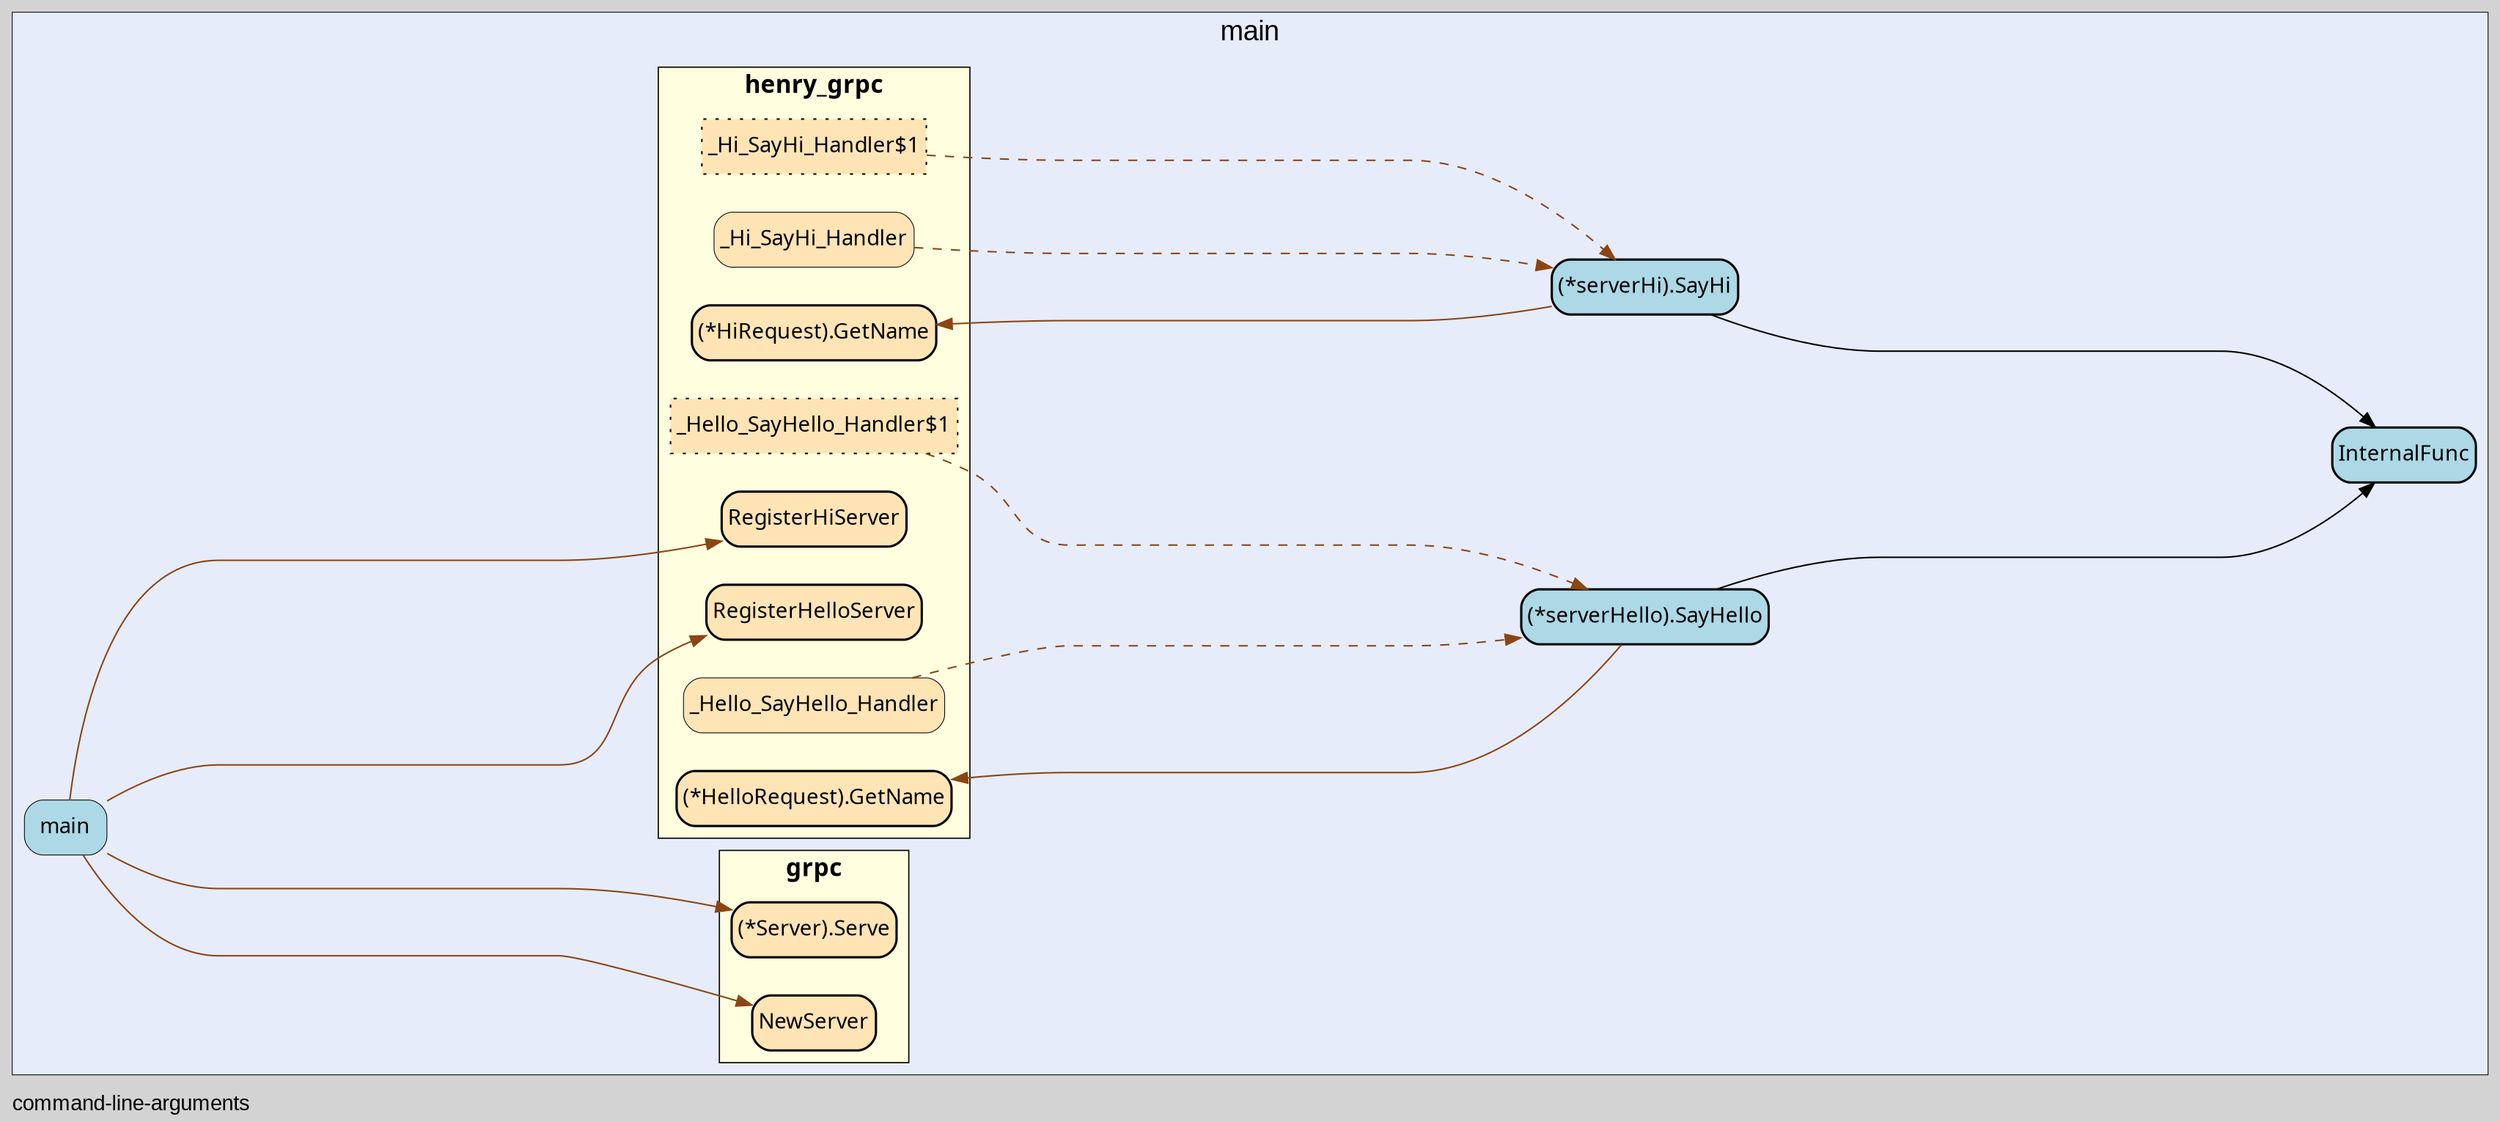 digraph gocallvis {
    label="command-line-arguments";
    labeljust="l";
    fontname="Arial";
    fontsize="14";
    rankdir="LR";
    bgcolor="lightgray";
    style="solid";
    penwidth="0.5";
    pad="0.0";
    nodesep="0.35";

    node [shape="box" style="filled,rounded" fillcolor="honeydew" fontname="Verdana" penwidth="1.0" margin="0.05,0.0"];
    edge [minlen="10"]

    subgraph "cluster_focus" {
        bgcolor="#e6ecfa";
label="main";
labelloc="t";
labeljust="c";
fontsize="18";
        
        "(*command-line-arguments.serverHello).SayHello" [ fillcolor="lightblue" label="(*serverHello).SayHello" penwidth="1.5" tooltip="(*command-line-arguments.serverHello).SayHello | defined in main.go:32\nat main.go:34: calling [command-line-arguments.InternalFunc]\nat main.go:33: calling [(*henry_grpc/proto.HelloRequest).GetName]\nat main.go:35: calling [(*henry_grpc/proto.HelloRequest).GetName]" ]
        "command-line-arguments.InternalFunc" [ fillcolor="lightblue" label="InternalFunc" penwidth="1.5" tooltip="command-line-arguments.InternalFunc | defined in main.go:27" ]
        "(*command-line-arguments.serverHi).SayHi" [ fillcolor="lightblue" label="(*serverHi).SayHi" penwidth="1.5" tooltip="(*command-line-arguments.serverHi).SayHi | defined in main.go:38\nat main.go:39: calling [(*henry_grpc/proto.HiRequest).GetName]\nat main.go:41: calling [(*henry_grpc/proto.HiRequest).GetName]\nat main.go:40: calling [command-line-arguments.InternalFunc]" ]
        "command-line-arguments.main" [ fillcolor="lightblue" label="main" penwidth="0.5" tooltip="command-line-arguments.main | defined in main.go:44\nat main.go:51: calling [henry_grpc/proto.RegisterHelloServer]\nat main.go:50: calling [google.golang.org/grpc.NewServer]\nat main.go:56: calling [google.golang.org/grpc.NewServer]\nat main.go:53: calling [(*google.golang.org/grpc.Server).Serve]\nat main.go:59: calling [(*google.golang.org/grpc.Server).Serve]\nat main.go:57: calling [henry_grpc/proto.RegisterHiServer]" ]
        
        subgraph "cluster_google.golang.org/grpc" {
        fontname="Tahoma bold";
rank="sink";
label="grpc";
penwidth="0.8";
fontsize="16";
style="filled";
fillcolor="lightyellow";
URL="/?f=google.golang.org/grpc";
tooltip="package: google.golang.org/grpc";
        
        "google.golang.org/grpc.NewServer" [ label="NewServer" penwidth="1.5" tooltip="google.golang.org/grpc.NewServer | defined in server.go:599" fillcolor="moccasin" ]
        "(*google.golang.org/grpc.Server).Serve" [ fillcolor="moccasin" label="(*Server).Serve" penwidth="1.5" tooltip="(*google.golang.org/grpc.Server).Serve | defined in server.go:778" ]
        
    }

        subgraph "cluster_henry_grpc/proto" {
        label="henry_grpc";
tooltip="package: henry_grpc/proto";
style="filled";
fillcolor="lightyellow";
fontname="Tahoma bold";
rank="sink";
URL="/?f=henry_grpc/proto";
penwidth="0.8";
fontsize="16";
        
        "(*henry_grpc/proto.HelloRequest).GetName" [ fillcolor="moccasin" label="(*HelloRequest).GetName" penwidth="1.5" tooltip="(*henry_grpc/proto.HelloRequest).GetName | defined in henry_grpc.pb.go:63" ]
        "henry_grpc/proto._Hello_SayHello_Handler" [ fillcolor="moccasin" label="_Hello_SayHello_Handler" penwidth="0.5" tooltip="henry_grpc/proto._Hello_SayHello_Handler | defined in henry_grpc_grpc.pb.go:73\nat henry_grpc_grpc.pb.go:79: calling [(*command-line-arguments.serverHello).SayHello]" ]
        "(*henry_grpc/proto.HiRequest).GetName" [ fillcolor="moccasin" label="(*HiRequest).GetName" penwidth="1.5" tooltip="(*henry_grpc/proto.HiRequest).GetName | defined in henry_grpc.pb.go:157" ]
        "henry_grpc/proto._Hi_SayHi_Handler" [ tooltip="henry_grpc/proto._Hi_SayHi_Handler | defined in henry_grpc_grpc.pb.go:159\nat henry_grpc_grpc.pb.go:165: calling [(*command-line-arguments.serverHi).SayHi]" fillcolor="moccasin" label="_Hi_SayHi_Handler" penwidth="0.5" ]
        "henry_grpc/proto.RegisterHelloServer" [ fillcolor="moccasin" label="RegisterHelloServer" penwidth="1.5" tooltip="henry_grpc/proto.RegisterHelloServer | defined in henry_grpc_grpc.pb.go:69" ]
        "henry_grpc/proto.RegisterHiServer" [ fillcolor="moccasin" label="RegisterHiServer" penwidth="1.5" tooltip="henry_grpc/proto.RegisterHiServer | defined in henry_grpc_grpc.pb.go:155" ]
        "henry_grpc/proto._Hi_SayHi_Handler$1" [ fillcolor="moccasin" label="_Hi_SayHi_Handler$1" style="dotted,filled" tooltip="henry_grpc/proto._Hi_SayHi_Handler$1 | defined in henry_grpc_grpc.pb.go:171\nat henry_grpc_grpc.pb.go:172: calling [(*command-line-arguments.serverHi).SayHi]" ]
        "henry_grpc/proto._Hello_SayHello_Handler$1" [ label="_Hello_SayHello_Handler$1" style="dotted,filled" tooltip="henry_grpc/proto._Hello_SayHello_Handler$1 | defined in henry_grpc_grpc.pb.go:85\nat henry_grpc_grpc.pb.go:86: calling [(*command-line-arguments.serverHello).SayHello]" fillcolor="moccasin" ]
        
    }

    }

    "(*command-line-arguments.serverHello).SayHello" -> "command-line-arguments.InternalFunc" [ tooltip="at main.go:34: calling [command-line-arguments.InternalFunc]" ]
    "henry_grpc/proto._Hello_SayHello_Handler" -> "(*command-line-arguments.serverHello).SayHello" [ style="dashed" color="saddlebrown" tooltip="at henry_grpc_grpc.pb.go:79: calling [(*command-line-arguments.serverHello).SayHello]" ]
    "(*command-line-arguments.serverHi).SayHi" -> "(*henry_grpc/proto.HiRequest).GetName" [ color="saddlebrown" tooltip="at main.go:39: calling [(*henry_grpc/proto.HiRequest).GetName]\nat main.go:41: calling [(*henry_grpc/proto.HiRequest).GetName]" ]
    "(*command-line-arguments.serverHi).SayHi" -> "command-line-arguments.InternalFunc" [ tooltip="at main.go:40: calling [command-line-arguments.InternalFunc]" ]
    "command-line-arguments.main" -> "henry_grpc/proto.RegisterHelloServer" [ color="saddlebrown" tooltip="at main.go:51: calling [henry_grpc/proto.RegisterHelloServer]" ]
    "henry_grpc/proto._Hi_SayHi_Handler$1" -> "(*command-line-arguments.serverHi).SayHi" [ style="dashed" color="saddlebrown" tooltip="at henry_grpc_grpc.pb.go:172: calling [(*command-line-arguments.serverHi).SayHi]" ]
    "(*command-line-arguments.serverHello).SayHello" -> "(*henry_grpc/proto.HelloRequest).GetName" [ color="saddlebrown" tooltip="at main.go:33: calling [(*henry_grpc/proto.HelloRequest).GetName]\nat main.go:35: calling [(*henry_grpc/proto.HelloRequest).GetName]" ]
    "henry_grpc/proto._Hi_SayHi_Handler" -> "(*command-line-arguments.serverHi).SayHi" [ style="dashed" color="saddlebrown" tooltip="at henry_grpc_grpc.pb.go:165: calling [(*command-line-arguments.serverHi).SayHi]" ]
    "command-line-arguments.main" -> "google.golang.org/grpc.NewServer" [ color="saddlebrown" tooltip="at main.go:50: calling [google.golang.org/grpc.NewServer]\nat main.go:56: calling [google.golang.org/grpc.NewServer]" ]
    "command-line-arguments.main" -> "(*google.golang.org/grpc.Server).Serve" [ color="saddlebrown" tooltip="at main.go:53: calling [(*google.golang.org/grpc.Server).Serve]\nat main.go:59: calling [(*google.golang.org/grpc.Server).Serve]" ]
    "command-line-arguments.main" -> "henry_grpc/proto.RegisterHiServer" [ color="saddlebrown" tooltip="at main.go:57: calling [henry_grpc/proto.RegisterHiServer]" ]
    "henry_grpc/proto._Hello_SayHello_Handler$1" -> "(*command-line-arguments.serverHello).SayHello" [ style="dashed" color="saddlebrown" tooltip="at henry_grpc_grpc.pb.go:86: calling [(*command-line-arguments.serverHello).SayHello]" ]
}
